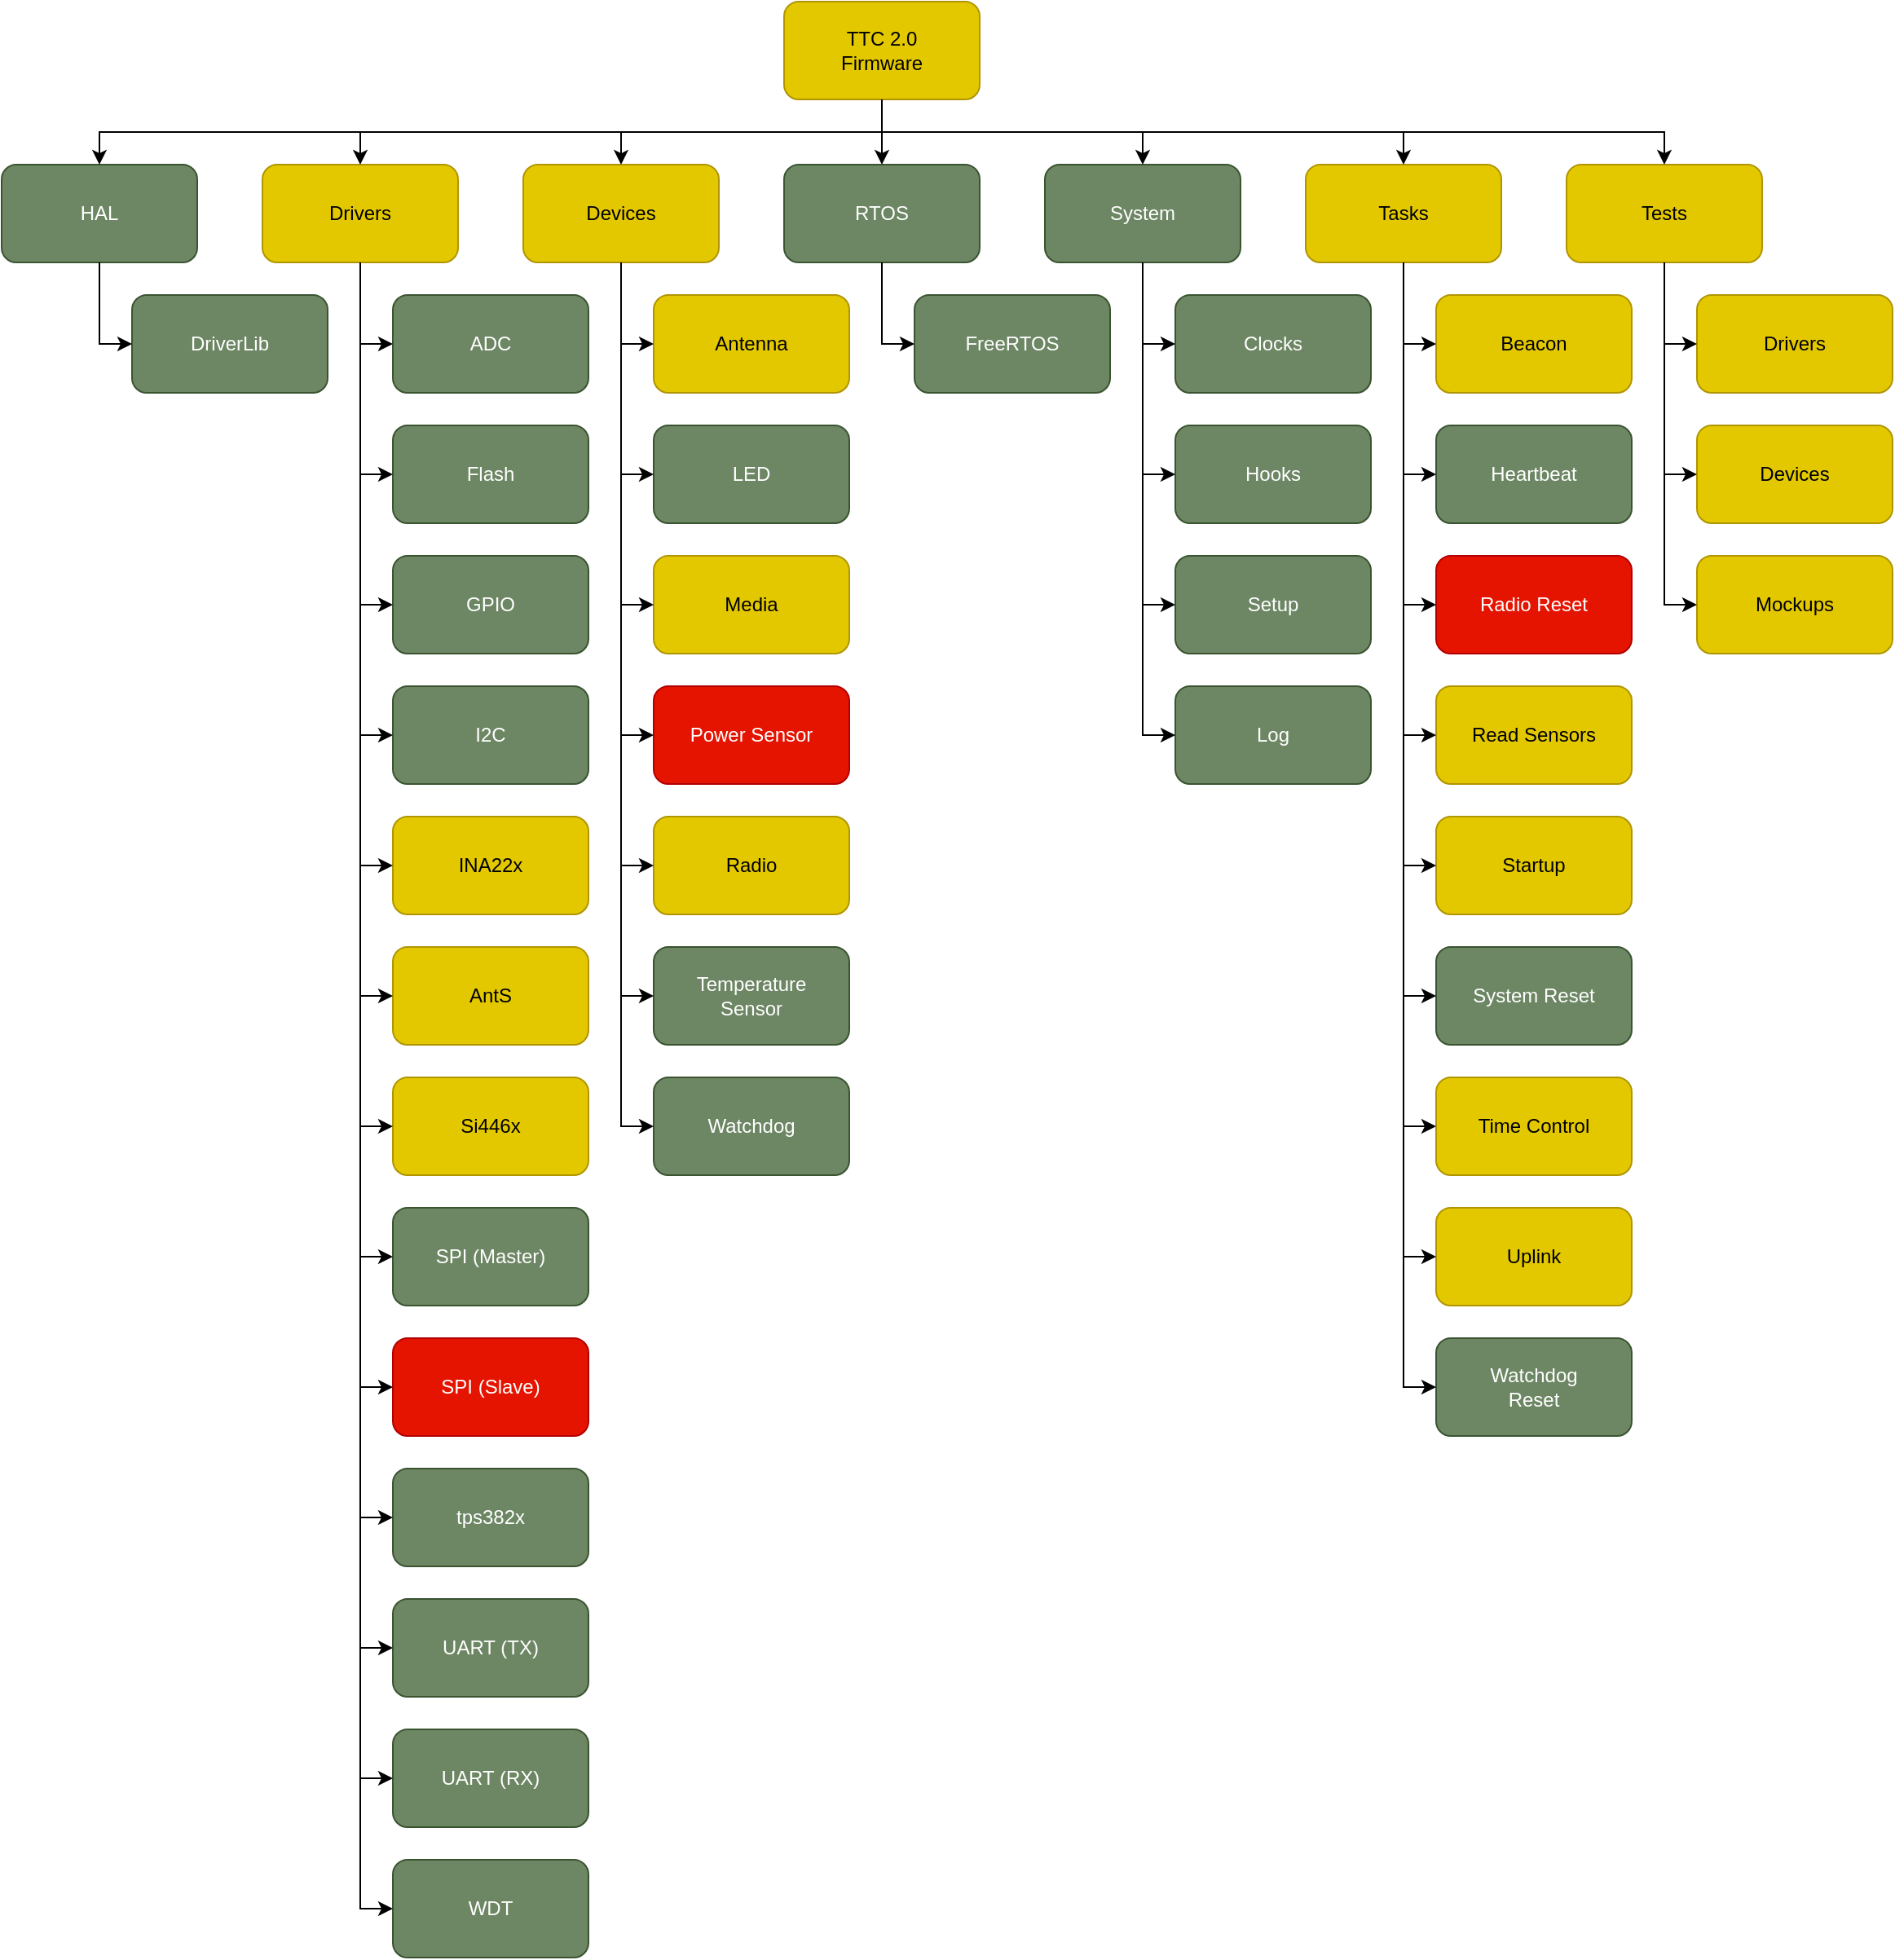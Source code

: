<mxfile version="16.5.1" type="device"><diagram id="0qJPchqlG3AJ2SKAlhdZ" name="Page-1"><mxGraphModel dx="1422" dy="873" grid="1" gridSize="10" guides="1" tooltips="1" connect="1" arrows="1" fold="1" page="1" pageScale="1" pageWidth="3300" pageHeight="2339" math="0" shadow="0"><root><mxCell id="0"/><mxCell id="1" parent="0"/><mxCell id="wKr-DCmSTUYVzHx5VQgJ-1" value="Drivers" style="rounded=1;whiteSpace=wrap;html=1;fillColor=#e3c800;fontColor=#000000;strokeColor=#B09500;" parent="1" vertex="1"><mxGeometry x="360" y="440" width="120" height="60" as="geometry"/></mxCell><mxCell id="wKr-DCmSTUYVzHx5VQgJ-2" value="Devices" style="rounded=1;whiteSpace=wrap;html=1;fillColor=#e3c800;fontColor=#000000;strokeColor=#B09500;" parent="1" vertex="1"><mxGeometry x="520" y="440" width="120" height="60" as="geometry"/></mxCell><mxCell id="wKr-DCmSTUYVzHx5VQgJ-3" value="Tasks" style="rounded=1;whiteSpace=wrap;html=1;fillColor=#e3c800;fontColor=#000000;strokeColor=#B09500;" parent="1" vertex="1"><mxGeometry x="1000" y="440" width="120" height="60" as="geometry"/></mxCell><mxCell id="wKr-DCmSTUYVzHx5VQgJ-4" value="ADC" style="rounded=1;whiteSpace=wrap;html=1;fillColor=#6d8764;fontColor=#ffffff;strokeColor=#3A5431;" parent="1" vertex="1"><mxGeometry x="440" y="520" width="120" height="60" as="geometry"/></mxCell><mxCell id="wKr-DCmSTUYVzHx5VQgJ-5" value="Flash" style="rounded=1;whiteSpace=wrap;html=1;fillColor=#6d8764;fontColor=#ffffff;strokeColor=#3A5431;" parent="1" vertex="1"><mxGeometry x="440" y="600" width="120" height="60" as="geometry"/></mxCell><mxCell id="wKr-DCmSTUYVzHx5VQgJ-6" value="GPIO" style="rounded=1;whiteSpace=wrap;html=1;fillColor=#6d8764;fontColor=#ffffff;strokeColor=#3A5431;" parent="1" vertex="1"><mxGeometry x="440" y="680" width="120" height="60" as="geometry"/></mxCell><mxCell id="wKr-DCmSTUYVzHx5VQgJ-7" value="I2C" style="rounded=1;whiteSpace=wrap;html=1;fillColor=#6d8764;fontColor=#ffffff;strokeColor=#3A5431;" parent="1" vertex="1"><mxGeometry x="440" y="760" width="120" height="60" as="geometry"/></mxCell><mxCell id="wKr-DCmSTUYVzHx5VQgJ-8" value="INA22x" style="rounded=1;whiteSpace=wrap;html=1;fillColor=#e3c800;fontColor=#000000;strokeColor=#B09500;" parent="1" vertex="1"><mxGeometry x="440" y="840" width="120" height="60" as="geometry"/></mxCell><mxCell id="wKr-DCmSTUYVzHx5VQgJ-9" value="AntS" style="rounded=1;whiteSpace=wrap;html=1;fillColor=#e3c800;fontColor=#000000;strokeColor=#B09500;" parent="1" vertex="1"><mxGeometry x="440" y="920" width="120" height="60" as="geometry"/></mxCell><mxCell id="wKr-DCmSTUYVzHx5VQgJ-10" value="Si446x" style="rounded=1;whiteSpace=wrap;html=1;fillColor=#e3c800;fontColor=#000000;strokeColor=#B09500;" parent="1" vertex="1"><mxGeometry x="440" y="1000" width="120" height="60" as="geometry"/></mxCell><mxCell id="wKr-DCmSTUYVzHx5VQgJ-11" value="SPI (Master)" style="rounded=1;whiteSpace=wrap;html=1;fillColor=#6d8764;fontColor=#ffffff;strokeColor=#3A5431;" parent="1" vertex="1"><mxGeometry x="440" y="1080" width="120" height="60" as="geometry"/></mxCell><mxCell id="wKr-DCmSTUYVzHx5VQgJ-12" value="SPI (Slave)" style="rounded=1;whiteSpace=wrap;html=1;fillColor=#e51400;fontColor=#ffffff;strokeColor=#B20000;" parent="1" vertex="1"><mxGeometry x="440" y="1160" width="120" height="60" as="geometry"/></mxCell><mxCell id="wKr-DCmSTUYVzHx5VQgJ-13" value="tps382x" style="rounded=1;whiteSpace=wrap;html=1;fillColor=#6d8764;fontColor=#ffffff;strokeColor=#3A5431;" parent="1" vertex="1"><mxGeometry x="440" y="1240" width="120" height="60" as="geometry"/></mxCell><mxCell id="wKr-DCmSTUYVzHx5VQgJ-14" value="WDT" style="rounded=1;whiteSpace=wrap;html=1;fillColor=#6d8764;fontColor=#ffffff;strokeColor=#3A5431;" parent="1" vertex="1"><mxGeometry x="440" y="1480" width="120" height="60" as="geometry"/></mxCell><mxCell id="wKr-DCmSTUYVzHx5VQgJ-16" value="UART (TX)" style="rounded=1;whiteSpace=wrap;html=1;fillColor=#6d8764;fontColor=#ffffff;strokeColor=#3A5431;" parent="1" vertex="1"><mxGeometry x="440" y="1320" width="120" height="60" as="geometry"/></mxCell><mxCell id="wKr-DCmSTUYVzHx5VQgJ-17" value="UART (RX)" style="rounded=1;whiteSpace=wrap;html=1;fillColor=#6d8764;fontColor=#ffffff;strokeColor=#3A5431;" parent="1" vertex="1"><mxGeometry x="440" y="1400" width="120" height="60" as="geometry"/></mxCell><mxCell id="wKr-DCmSTUYVzHx5VQgJ-18" value="" style="endArrow=classic;html=1;rounded=0;entryX=0;entryY=0.5;entryDx=0;entryDy=0;exitX=0.5;exitY=1;exitDx=0;exitDy=0;" parent="1" source="wKr-DCmSTUYVzHx5VQgJ-1" target="wKr-DCmSTUYVzHx5VQgJ-4" edge="1"><mxGeometry width="50" height="50" relative="1" as="geometry"><mxPoint x="330" y="580" as="sourcePoint"/><mxPoint x="380" y="530" as="targetPoint"/><Array as="points"><mxPoint x="420" y="550"/></Array></mxGeometry></mxCell><mxCell id="wKr-DCmSTUYVzHx5VQgJ-19" value="" style="endArrow=classic;html=1;rounded=0;entryX=0;entryY=0.5;entryDx=0;entryDy=0;exitX=0.5;exitY=1;exitDx=0;exitDy=0;" parent="1" source="wKr-DCmSTUYVzHx5VQgJ-1" target="wKr-DCmSTUYVzHx5VQgJ-5" edge="1"><mxGeometry width="50" height="50" relative="1" as="geometry"><mxPoint x="230" y="710" as="sourcePoint"/><mxPoint x="280" y="660" as="targetPoint"/><Array as="points"><mxPoint x="420" y="630"/></Array></mxGeometry></mxCell><mxCell id="wKr-DCmSTUYVzHx5VQgJ-20" value="" style="endArrow=classic;html=1;rounded=0;entryX=0;entryY=0.5;entryDx=0;entryDy=0;exitX=0.5;exitY=1;exitDx=0;exitDy=0;" parent="1" source="wKr-DCmSTUYVzHx5VQgJ-1" target="wKr-DCmSTUYVzHx5VQgJ-6" edge="1"><mxGeometry width="50" height="50" relative="1" as="geometry"><mxPoint x="340" y="760" as="sourcePoint"/><mxPoint x="390" y="710" as="targetPoint"/><Array as="points"><mxPoint x="420" y="710"/></Array></mxGeometry></mxCell><mxCell id="wKr-DCmSTUYVzHx5VQgJ-21" value="" style="endArrow=classic;html=1;rounded=0;entryX=0;entryY=0.5;entryDx=0;entryDy=0;exitX=0.5;exitY=1;exitDx=0;exitDy=0;" parent="1" source="wKr-DCmSTUYVzHx5VQgJ-1" target="wKr-DCmSTUYVzHx5VQgJ-7" edge="1"><mxGeometry width="50" height="50" relative="1" as="geometry"><mxPoint x="260" y="810" as="sourcePoint"/><mxPoint x="310" y="760" as="targetPoint"/><Array as="points"><mxPoint x="420" y="790"/></Array></mxGeometry></mxCell><mxCell id="wKr-DCmSTUYVzHx5VQgJ-22" value="" style="endArrow=classic;html=1;rounded=0;entryX=0;entryY=0.5;entryDx=0;entryDy=0;exitX=0.5;exitY=1;exitDx=0;exitDy=0;" parent="1" source="wKr-DCmSTUYVzHx5VQgJ-1" target="wKr-DCmSTUYVzHx5VQgJ-8" edge="1"><mxGeometry width="50" height="50" relative="1" as="geometry"><mxPoint x="260" y="890" as="sourcePoint"/><mxPoint x="310" y="840" as="targetPoint"/><Array as="points"><mxPoint x="420" y="870"/></Array></mxGeometry></mxCell><mxCell id="wKr-DCmSTUYVzHx5VQgJ-23" value="" style="endArrow=classic;html=1;rounded=0;entryX=0;entryY=0.5;entryDx=0;entryDy=0;exitX=0.5;exitY=1;exitDx=0;exitDy=0;" parent="1" source="wKr-DCmSTUYVzHx5VQgJ-1" target="wKr-DCmSTUYVzHx5VQgJ-9" edge="1"><mxGeometry width="50" height="50" relative="1" as="geometry"><mxPoint x="260" y="1010" as="sourcePoint"/><mxPoint x="310" y="960" as="targetPoint"/><Array as="points"><mxPoint x="420" y="950"/></Array></mxGeometry></mxCell><mxCell id="wKr-DCmSTUYVzHx5VQgJ-24" value="" style="endArrow=classic;html=1;rounded=0;entryX=0;entryY=0.5;entryDx=0;entryDy=0;exitX=0.5;exitY=1;exitDx=0;exitDy=0;" parent="1" source="wKr-DCmSTUYVzHx5VQgJ-1" target="wKr-DCmSTUYVzHx5VQgJ-10" edge="1"><mxGeometry width="50" height="50" relative="1" as="geometry"><mxPoint x="340" y="720" as="sourcePoint"/><mxPoint x="380" y="1050" as="targetPoint"/><Array as="points"><mxPoint x="420" y="1030"/></Array></mxGeometry></mxCell><mxCell id="wKr-DCmSTUYVzHx5VQgJ-25" value="" style="endArrow=classic;html=1;rounded=0;entryX=0;entryY=0.5;entryDx=0;entryDy=0;exitX=0.5;exitY=1;exitDx=0;exitDy=0;" parent="1" source="wKr-DCmSTUYVzHx5VQgJ-1" target="wKr-DCmSTUYVzHx5VQgJ-11" edge="1"><mxGeometry width="50" height="50" relative="1" as="geometry"><mxPoint x="350" y="790" as="sourcePoint"/><mxPoint x="320" y="1130" as="targetPoint"/><Array as="points"><mxPoint x="420" y="1110"/></Array></mxGeometry></mxCell><mxCell id="wKr-DCmSTUYVzHx5VQgJ-26" value="" style="endArrow=classic;html=1;rounded=0;entryX=0;entryY=0.5;entryDx=0;entryDy=0;exitX=0.5;exitY=1;exitDx=0;exitDy=0;" parent="1" source="wKr-DCmSTUYVzHx5VQgJ-1" target="wKr-DCmSTUYVzHx5VQgJ-12" edge="1"><mxGeometry width="50" height="50" relative="1" as="geometry"><mxPoint x="330" y="1280" as="sourcePoint"/><mxPoint x="420" y="1200" as="targetPoint"/><Array as="points"><mxPoint x="420" y="1190"/></Array></mxGeometry></mxCell><mxCell id="wKr-DCmSTUYVzHx5VQgJ-27" value="" style="endArrow=classic;html=1;rounded=0;entryX=0;entryY=0.5;entryDx=0;entryDy=0;exitX=0.5;exitY=1;exitDx=0;exitDy=0;" parent="1" source="wKr-DCmSTUYVzHx5VQgJ-1" target="wKr-DCmSTUYVzHx5VQgJ-13" edge="1"><mxGeometry width="50" height="50" relative="1" as="geometry"><mxPoint x="140" y="1270" as="sourcePoint"/><mxPoint x="190" y="1220" as="targetPoint"/><Array as="points"><mxPoint x="420" y="1270"/></Array></mxGeometry></mxCell><mxCell id="wKr-DCmSTUYVzHx5VQgJ-28" value="" style="endArrow=classic;html=1;rounded=0;entryX=0;entryY=0.5;entryDx=0;entryDy=0;exitX=0.5;exitY=1;exitDx=0;exitDy=0;" parent="1" source="wKr-DCmSTUYVzHx5VQgJ-1" target="wKr-DCmSTUYVzHx5VQgJ-16" edge="1"><mxGeometry width="50" height="50" relative="1" as="geometry"><mxPoint x="310" y="1095.152" as="sourcePoint"/><mxPoint x="300" y="1330" as="targetPoint"/><Array as="points"><mxPoint x="420" y="1350"/></Array></mxGeometry></mxCell><mxCell id="wKr-DCmSTUYVzHx5VQgJ-29" value="" style="endArrow=classic;html=1;rounded=0;entryX=0;entryY=0.5;entryDx=0;entryDy=0;exitX=0.5;exitY=1;exitDx=0;exitDy=0;" parent="1" source="wKr-DCmSTUYVzHx5VQgJ-1" target="wKr-DCmSTUYVzHx5VQgJ-17" edge="1"><mxGeometry width="50" height="50" relative="1" as="geometry"><mxPoint x="300" y="880" as="sourcePoint"/><mxPoint x="280" y="1490" as="targetPoint"/><Array as="points"><mxPoint x="420" y="1430"/></Array></mxGeometry></mxCell><mxCell id="wKr-DCmSTUYVzHx5VQgJ-30" value="" style="endArrow=classic;html=1;rounded=0;entryX=0;entryY=0.5;entryDx=0;entryDy=0;exitX=0.5;exitY=1;exitDx=0;exitDy=0;" parent="1" source="wKr-DCmSTUYVzHx5VQgJ-1" target="wKr-DCmSTUYVzHx5VQgJ-14" edge="1"><mxGeometry width="50" height="50" relative="1" as="geometry"><mxPoint x="260" y="1080" as="sourcePoint"/><mxPoint x="240" y="1560" as="targetPoint"/><Array as="points"><mxPoint x="420" y="1510"/></Array></mxGeometry></mxCell><mxCell id="wKr-DCmSTUYVzHx5VQgJ-32" value="Antenna" style="rounded=1;whiteSpace=wrap;html=1;fillColor=#e3c800;fontColor=#000000;strokeColor=#B09500;" parent="1" vertex="1"><mxGeometry x="600" y="520" width="120" height="60" as="geometry"/></mxCell><mxCell id="wKr-DCmSTUYVzHx5VQgJ-33" value="Media" style="rounded=1;whiteSpace=wrap;html=1;fillColor=#e3c800;fontColor=#000000;strokeColor=#B09500;" parent="1" vertex="1"><mxGeometry x="600" y="680" width="120" height="60" as="geometry"/></mxCell><mxCell id="wKr-DCmSTUYVzHx5VQgJ-34" value="Power Sensor" style="rounded=1;whiteSpace=wrap;html=1;fillColor=#e51400;fontColor=#ffffff;strokeColor=#B20000;" parent="1" vertex="1"><mxGeometry x="600" y="760" width="120" height="60" as="geometry"/></mxCell><mxCell id="wKr-DCmSTUYVzHx5VQgJ-35" value="Radio" style="rounded=1;whiteSpace=wrap;html=1;fillColor=#e3c800;fontColor=#000000;strokeColor=#B09500;" parent="1" vertex="1"><mxGeometry x="600" y="840" width="120" height="60" as="geometry"/></mxCell><mxCell id="wKr-DCmSTUYVzHx5VQgJ-36" value="Temperature&lt;br&gt;Sensor" style="rounded=1;whiteSpace=wrap;html=1;fillColor=#6d8764;fontColor=#ffffff;strokeColor=#3A5431;" parent="1" vertex="1"><mxGeometry x="600" y="920" width="120" height="60" as="geometry"/></mxCell><mxCell id="wKr-DCmSTUYVzHx5VQgJ-37" value="Watchdog" style="rounded=1;whiteSpace=wrap;html=1;fillColor=#6d8764;fontColor=#ffffff;strokeColor=#3A5431;" parent="1" vertex="1"><mxGeometry x="600" y="1000" width="120" height="60" as="geometry"/></mxCell><mxCell id="wKr-DCmSTUYVzHx5VQgJ-42" value="LED" style="rounded=1;whiteSpace=wrap;html=1;fillColor=#6d8764;fontColor=#ffffff;strokeColor=#3A5431;" parent="1" vertex="1"><mxGeometry x="600" y="600" width="120" height="60" as="geometry"/></mxCell><mxCell id="wKr-DCmSTUYVzHx5VQgJ-43" value="Beacon" style="rounded=1;whiteSpace=wrap;html=1;fillColor=#e3c800;fontColor=#000000;strokeColor=#B09500;" parent="1" vertex="1"><mxGeometry x="1080" y="520" width="120" height="60" as="geometry"/></mxCell><mxCell id="wKr-DCmSTUYVzHx5VQgJ-44" value="Heartbeat" style="rounded=1;whiteSpace=wrap;html=1;fillColor=#6d8764;fontColor=#ffffff;strokeColor=#3A5431;" parent="1" vertex="1"><mxGeometry x="1080" y="600" width="120" height="60" as="geometry"/></mxCell><mxCell id="wKr-DCmSTUYVzHx5VQgJ-45" value="Radio Reset" style="rounded=1;whiteSpace=wrap;html=1;fillColor=#e51400;fontColor=#ffffff;strokeColor=#B20000;" parent="1" vertex="1"><mxGeometry x="1080" y="680" width="120" height="60" as="geometry"/></mxCell><mxCell id="wKr-DCmSTUYVzHx5VQgJ-46" value="Read Sensors" style="rounded=1;whiteSpace=wrap;html=1;fillColor=#e3c800;fontColor=#000000;strokeColor=#B09500;" parent="1" vertex="1"><mxGeometry x="1080" y="760" width="120" height="60" as="geometry"/></mxCell><mxCell id="wKr-DCmSTUYVzHx5VQgJ-47" value="Startup" style="rounded=1;whiteSpace=wrap;html=1;fillColor=#e3c800;fontColor=#000000;strokeColor=#B09500;" parent="1" vertex="1"><mxGeometry x="1080" y="840" width="120" height="60" as="geometry"/></mxCell><mxCell id="wKr-DCmSTUYVzHx5VQgJ-48" value="System Reset" style="rounded=1;whiteSpace=wrap;html=1;fillColor=#6d8764;fontColor=#ffffff;strokeColor=#3A5431;" parent="1" vertex="1"><mxGeometry x="1080" y="920" width="120" height="60" as="geometry"/></mxCell><mxCell id="wKr-DCmSTUYVzHx5VQgJ-49" value="Time Control" style="rounded=1;whiteSpace=wrap;html=1;fillColor=#e3c800;fontColor=#000000;strokeColor=#B09500;" parent="1" vertex="1"><mxGeometry x="1080" y="1000" width="120" height="60" as="geometry"/></mxCell><mxCell id="wKr-DCmSTUYVzHx5VQgJ-50" value="Uplink" style="rounded=1;whiteSpace=wrap;html=1;fillColor=#e3c800;fontColor=#000000;strokeColor=#B09500;" parent="1" vertex="1"><mxGeometry x="1080" y="1080" width="120" height="60" as="geometry"/></mxCell><mxCell id="wKr-DCmSTUYVzHx5VQgJ-51" value="Watchdog&lt;br&gt;Reset" style="rounded=1;whiteSpace=wrap;html=1;fillColor=#6d8764;fontColor=#ffffff;strokeColor=#3A5431;" parent="1" vertex="1"><mxGeometry x="1080" y="1160" width="120" height="60" as="geometry"/></mxCell><mxCell id="wKr-DCmSTUYVzHx5VQgJ-52" value="" style="endArrow=classic;html=1;rounded=0;entryX=0;entryY=0.5;entryDx=0;entryDy=0;exitX=0.5;exitY=1;exitDx=0;exitDy=0;" parent="1" source="wKr-DCmSTUYVzHx5VQgJ-2" target="wKr-DCmSTUYVzHx5VQgJ-32" edge="1"><mxGeometry width="50" height="50" relative="1" as="geometry"><mxPoint x="550" y="630" as="sourcePoint"/><mxPoint x="600" y="580" as="targetPoint"/><Array as="points"><mxPoint x="580" y="550"/></Array></mxGeometry></mxCell><mxCell id="wKr-DCmSTUYVzHx5VQgJ-53" value="" style="endArrow=classic;html=1;rounded=0;entryX=0;entryY=0.5;entryDx=0;entryDy=0;exitX=0.5;exitY=1;exitDx=0;exitDy=0;" parent="1" source="wKr-DCmSTUYVzHx5VQgJ-2" target="wKr-DCmSTUYVzHx5VQgJ-42" edge="1"><mxGeometry width="50" height="50" relative="1" as="geometry"><mxPoint x="530" y="650" as="sourcePoint"/><mxPoint x="580" y="600" as="targetPoint"/><Array as="points"><mxPoint x="580" y="630"/></Array></mxGeometry></mxCell><mxCell id="wKr-DCmSTUYVzHx5VQgJ-54" value="" style="endArrow=classic;html=1;rounded=0;entryX=0;entryY=0.5;entryDx=0;entryDy=0;exitX=0.5;exitY=1;exitDx=0;exitDy=0;" parent="1" edge="1"><mxGeometry width="50" height="50" relative="1" as="geometry"><mxPoint x="580" y="500" as="sourcePoint"/><mxPoint x="600" y="710" as="targetPoint"/><Array as="points"><mxPoint x="580" y="710"/></Array></mxGeometry></mxCell><mxCell id="wKr-DCmSTUYVzHx5VQgJ-55" value="" style="endArrow=classic;html=1;rounded=0;entryX=0;entryY=0.5;entryDx=0;entryDy=0;exitX=0.5;exitY=1;exitDx=0;exitDy=0;" parent="1" edge="1"><mxGeometry width="50" height="50" relative="1" as="geometry"><mxPoint x="580" y="500" as="sourcePoint"/><mxPoint x="600" y="790" as="targetPoint"/><Array as="points"><mxPoint x="580" y="790"/></Array></mxGeometry></mxCell><mxCell id="wKr-DCmSTUYVzHx5VQgJ-56" value="" style="endArrow=classic;html=1;rounded=0;entryX=0;entryY=0.5;entryDx=0;entryDy=0;exitX=0.5;exitY=1;exitDx=0;exitDy=0;" parent="1" edge="1"><mxGeometry width="50" height="50" relative="1" as="geometry"><mxPoint x="1060" y="500" as="sourcePoint"/><mxPoint x="1080" y="550" as="targetPoint"/><Array as="points"><mxPoint x="1060" y="550"/></Array></mxGeometry></mxCell><mxCell id="wKr-DCmSTUYVzHx5VQgJ-57" value="" style="endArrow=classic;html=1;rounded=0;entryX=0;entryY=0.5;entryDx=0;entryDy=0;exitX=0.5;exitY=1;exitDx=0;exitDy=0;" parent="1" edge="1"><mxGeometry width="50" height="50" relative="1" as="geometry"><mxPoint x="1060" y="500" as="sourcePoint"/><mxPoint x="1080" y="630" as="targetPoint"/><Array as="points"><mxPoint x="1060" y="630"/></Array></mxGeometry></mxCell><mxCell id="wKr-DCmSTUYVzHx5VQgJ-58" value="" style="endArrow=classic;html=1;rounded=0;entryX=0;entryY=0.5;entryDx=0;entryDy=0;exitX=0.5;exitY=1;exitDx=0;exitDy=0;" parent="1" edge="1"><mxGeometry width="50" height="50" relative="1" as="geometry"><mxPoint x="1060" y="500" as="sourcePoint"/><mxPoint x="1080" y="710.0" as="targetPoint"/><Array as="points"><mxPoint x="1060" y="710"/></Array></mxGeometry></mxCell><mxCell id="wKr-DCmSTUYVzHx5VQgJ-59" value="" style="endArrow=classic;html=1;rounded=0;entryX=0;entryY=0.5;entryDx=0;entryDy=0;exitX=0.5;exitY=1;exitDx=0;exitDy=0;" parent="1" edge="1"><mxGeometry width="50" height="50" relative="1" as="geometry"><mxPoint x="1060" y="500" as="sourcePoint"/><mxPoint x="1080" y="790" as="targetPoint"/><Array as="points"><mxPoint x="1060" y="790"/></Array></mxGeometry></mxCell><mxCell id="wKr-DCmSTUYVzHx5VQgJ-60" value="" style="endArrow=classic;html=1;rounded=0;entryX=0;entryY=0.5;entryDx=0;entryDy=0;exitX=0.5;exitY=1;exitDx=0;exitDy=0;" parent="1" edge="1"><mxGeometry width="50" height="50" relative="1" as="geometry"><mxPoint x="580.0" y="500" as="sourcePoint"/><mxPoint x="600.0" y="870" as="targetPoint"/><Array as="points"><mxPoint x="580" y="870"/></Array></mxGeometry></mxCell><mxCell id="wKr-DCmSTUYVzHx5VQgJ-61" value="" style="endArrow=classic;html=1;rounded=0;entryX=0;entryY=0.5;entryDx=0;entryDy=0;exitX=0.5;exitY=1;exitDx=0;exitDy=0;" parent="1" edge="1"><mxGeometry width="50" height="50" relative="1" as="geometry"><mxPoint x="1060" y="500" as="sourcePoint"/><mxPoint x="1080" y="870" as="targetPoint"/><Array as="points"><mxPoint x="1060" y="870"/></Array></mxGeometry></mxCell><mxCell id="wKr-DCmSTUYVzHx5VQgJ-62" value="" style="endArrow=classic;html=1;rounded=0;entryX=0;entryY=0.5;entryDx=0;entryDy=0;exitX=0.5;exitY=1;exitDx=0;exitDy=0;" parent="1" edge="1"><mxGeometry width="50" height="50" relative="1" as="geometry"><mxPoint x="580.0" y="500" as="sourcePoint"/><mxPoint x="600.0" y="950" as="targetPoint"/><Array as="points"><mxPoint x="580" y="950"/></Array></mxGeometry></mxCell><mxCell id="wKr-DCmSTUYVzHx5VQgJ-63" value="" style="endArrow=classic;html=1;rounded=0;entryX=0;entryY=0.5;entryDx=0;entryDy=0;exitX=0.5;exitY=1;exitDx=0;exitDy=0;" parent="1" edge="1"><mxGeometry width="50" height="50" relative="1" as="geometry"><mxPoint x="1060" y="500" as="sourcePoint"/><mxPoint x="1080" y="950" as="targetPoint"/><Array as="points"><mxPoint x="1060" y="950"/></Array></mxGeometry></mxCell><mxCell id="wKr-DCmSTUYVzHx5VQgJ-65" value="" style="endArrow=classic;html=1;rounded=0;entryX=0;entryY=0.5;entryDx=0;entryDy=0;exitX=0.5;exitY=1;exitDx=0;exitDy=0;" parent="1" edge="1"><mxGeometry width="50" height="50" relative="1" as="geometry"><mxPoint x="580" y="500" as="sourcePoint"/><mxPoint x="600" y="1030" as="targetPoint"/><Array as="points"><mxPoint x="580" y="1030"/></Array></mxGeometry></mxCell><mxCell id="wKr-DCmSTUYVzHx5VQgJ-66" value="" style="endArrow=classic;html=1;rounded=0;entryX=0;entryY=0.5;entryDx=0;entryDy=0;exitX=0.5;exitY=1;exitDx=0;exitDy=0;" parent="1" edge="1"><mxGeometry width="50" height="50" relative="1" as="geometry"><mxPoint x="1060" y="500" as="sourcePoint"/><mxPoint x="1080" y="1030" as="targetPoint"/><Array as="points"><mxPoint x="1060" y="1030"/></Array></mxGeometry></mxCell><mxCell id="wKr-DCmSTUYVzHx5VQgJ-68" value="" style="endArrow=classic;html=1;rounded=0;entryX=0;entryY=0.5;entryDx=0;entryDy=0;exitX=0.5;exitY=1;exitDx=0;exitDy=0;" parent="1" edge="1"><mxGeometry width="50" height="50" relative="1" as="geometry"><mxPoint x="1060" y="500" as="sourcePoint"/><mxPoint x="1080" y="1110" as="targetPoint"/><Array as="points"><mxPoint x="1060" y="1110"/></Array></mxGeometry></mxCell><mxCell id="wKr-DCmSTUYVzHx5VQgJ-70" value="" style="endArrow=classic;html=1;rounded=0;entryX=0;entryY=0.5;entryDx=0;entryDy=0;exitX=0.5;exitY=1;exitDx=0;exitDy=0;" parent="1" edge="1"><mxGeometry width="50" height="50" relative="1" as="geometry"><mxPoint x="1060" y="500" as="sourcePoint"/><mxPoint x="1080" y="1190" as="targetPoint"/><Array as="points"><mxPoint x="1060" y="1190"/></Array></mxGeometry></mxCell><mxCell id="wKr-DCmSTUYVzHx5VQgJ-73" value="TTC 2.0&lt;br&gt;Firmware" style="rounded=1;whiteSpace=wrap;html=1;fillColor=#e3c800;fontColor=#000000;strokeColor=#B09500;" parent="1" vertex="1"><mxGeometry x="680" y="340" width="120" height="60" as="geometry"/></mxCell><mxCell id="wKr-DCmSTUYVzHx5VQgJ-74" value="Tests" style="rounded=1;whiteSpace=wrap;html=1;fillColor=#e3c800;fontColor=#000000;strokeColor=#B09500;" parent="1" vertex="1"><mxGeometry x="1160" y="440" width="120" height="60" as="geometry"/></mxCell><mxCell id="wKr-DCmSTUYVzHx5VQgJ-75" value="RTOS" style="rounded=1;whiteSpace=wrap;html=1;fillColor=#6d8764;fontColor=#ffffff;strokeColor=#3A5431;" parent="1" vertex="1"><mxGeometry x="680" y="440" width="120" height="60" as="geometry"/></mxCell><mxCell id="wKr-DCmSTUYVzHx5VQgJ-76" value="FreeRTOS" style="rounded=1;whiteSpace=wrap;html=1;fillColor=#6d8764;fontColor=#ffffff;strokeColor=#3A5431;" parent="1" vertex="1"><mxGeometry x="760" y="520" width="120" height="60" as="geometry"/></mxCell><mxCell id="wKr-DCmSTUYVzHx5VQgJ-77" value="HAL" style="rounded=1;whiteSpace=wrap;html=1;fillColor=#6d8764;fontColor=#ffffff;strokeColor=#3A5431;" parent="1" vertex="1"><mxGeometry x="200" y="440" width="120" height="60" as="geometry"/></mxCell><mxCell id="wKr-DCmSTUYVzHx5VQgJ-78" value="DriverLib" style="rounded=1;whiteSpace=wrap;html=1;fillColor=#6d8764;fontColor=#ffffff;strokeColor=#3A5431;" parent="1" vertex="1"><mxGeometry x="280" y="520" width="120" height="60" as="geometry"/></mxCell><mxCell id="wKr-DCmSTUYVzHx5VQgJ-79" value="" style="endArrow=classic;html=1;rounded=0;entryX=0;entryY=0.5;entryDx=0;entryDy=0;exitX=0.5;exitY=1;exitDx=0;exitDy=0;" parent="1" source="wKr-DCmSTUYVzHx5VQgJ-77" target="wKr-DCmSTUYVzHx5VQgJ-78" edge="1"><mxGeometry width="50" height="50" relative="1" as="geometry"><mxPoint x="150" y="650" as="sourcePoint"/><mxPoint x="200" y="600" as="targetPoint"/><Array as="points"><mxPoint x="260" y="550"/></Array></mxGeometry></mxCell><mxCell id="wKr-DCmSTUYVzHx5VQgJ-80" value="System" style="rounded=1;whiteSpace=wrap;html=1;fillColor=#6d8764;fontColor=#ffffff;strokeColor=#3A5431;" parent="1" vertex="1"><mxGeometry x="840" y="440" width="120" height="60" as="geometry"/></mxCell><mxCell id="wKr-DCmSTUYVzHx5VQgJ-81" value="" style="endArrow=classic;html=1;rounded=0;exitX=0.5;exitY=1;exitDx=0;exitDy=0;entryX=0.5;entryY=0;entryDx=0;entryDy=0;" parent="1" source="wKr-DCmSTUYVzHx5VQgJ-73" target="wKr-DCmSTUYVzHx5VQgJ-77" edge="1"><mxGeometry width="50" height="50" relative="1" as="geometry"><mxPoint x="440" y="370" as="sourcePoint"/><mxPoint x="490" y="320" as="targetPoint"/><Array as="points"><mxPoint x="740" y="420"/><mxPoint x="260" y="420"/></Array></mxGeometry></mxCell><mxCell id="wKr-DCmSTUYVzHx5VQgJ-82" value="" style="endArrow=classic;html=1;rounded=0;exitX=0.5;exitY=1;exitDx=0;exitDy=0;entryX=0.5;entryY=0;entryDx=0;entryDy=0;" parent="1" source="wKr-DCmSTUYVzHx5VQgJ-73" target="wKr-DCmSTUYVzHx5VQgJ-1" edge="1"><mxGeometry width="50" height="50" relative="1" as="geometry"><mxPoint x="530" y="360" as="sourcePoint"/><mxPoint x="580" y="310" as="targetPoint"/><Array as="points"><mxPoint x="740" y="420"/><mxPoint x="420" y="420"/></Array></mxGeometry></mxCell><mxCell id="wKr-DCmSTUYVzHx5VQgJ-84" value="" style="endArrow=classic;html=1;rounded=0;entryX=0.5;entryY=0;entryDx=0;entryDy=0;" parent="1" target="wKr-DCmSTUYVzHx5VQgJ-2" edge="1"><mxGeometry width="50" height="50" relative="1" as="geometry"><mxPoint x="740" y="400" as="sourcePoint"/><mxPoint x="590" y="270" as="targetPoint"/><Array as="points"><mxPoint x="740" y="420"/><mxPoint x="580" y="420"/></Array></mxGeometry></mxCell><mxCell id="wKr-DCmSTUYVzHx5VQgJ-85" value="" style="endArrow=classic;html=1;rounded=0;exitX=0.5;exitY=1;exitDx=0;exitDy=0;" parent="1" source="wKr-DCmSTUYVzHx5VQgJ-73" target="wKr-DCmSTUYVzHx5VQgJ-75" edge="1"><mxGeometry width="50" height="50" relative="1" as="geometry"><mxPoint x="910" y="340" as="sourcePoint"/><mxPoint x="960" y="290" as="targetPoint"/></mxGeometry></mxCell><mxCell id="wKr-DCmSTUYVzHx5VQgJ-86" value="" style="endArrow=classic;html=1;rounded=0;exitX=0.5;exitY=1;exitDx=0;exitDy=0;entryX=0.5;entryY=0;entryDx=0;entryDy=0;" parent="1" source="wKr-DCmSTUYVzHx5VQgJ-73" target="wKr-DCmSTUYVzHx5VQgJ-80" edge="1"><mxGeometry width="50" height="50" relative="1" as="geometry"><mxPoint x="850" y="400" as="sourcePoint"/><mxPoint x="900" y="350" as="targetPoint"/><Array as="points"><mxPoint x="740" y="420"/><mxPoint x="900" y="420"/></Array></mxGeometry></mxCell><mxCell id="wKr-DCmSTUYVzHx5VQgJ-87" value="" style="endArrow=classic;html=1;rounded=0;entryX=0.5;entryY=0;entryDx=0;entryDy=0;" parent="1" target="wKr-DCmSTUYVzHx5VQgJ-3" edge="1"><mxGeometry width="50" height="50" relative="1" as="geometry"><mxPoint x="740" y="400" as="sourcePoint"/><mxPoint x="1010" y="330" as="targetPoint"/><Array as="points"><mxPoint x="740" y="420"/><mxPoint x="1060" y="420"/></Array></mxGeometry></mxCell><mxCell id="wKr-DCmSTUYVzHx5VQgJ-88" value="" style="endArrow=classic;html=1;rounded=0;entryX=0.5;entryY=0;entryDx=0;entryDy=0;exitX=0.5;exitY=1;exitDx=0;exitDy=0;" parent="1" source="wKr-DCmSTUYVzHx5VQgJ-73" target="wKr-DCmSTUYVzHx5VQgJ-74" edge="1"><mxGeometry width="50" height="50" relative="1" as="geometry"><mxPoint x="1060" y="390" as="sourcePoint"/><mxPoint x="1110" y="340" as="targetPoint"/><Array as="points"><mxPoint x="740" y="420"/><mxPoint x="1220" y="420"/></Array></mxGeometry></mxCell><mxCell id="wKr-DCmSTUYVzHx5VQgJ-89" value="" style="endArrow=classic;html=1;rounded=0;entryX=0;entryY=0.5;entryDx=0;entryDy=0;exitX=0.5;exitY=1;exitDx=0;exitDy=0;" parent="1" edge="1"><mxGeometry width="50" height="50" relative="1" as="geometry"><mxPoint x="740" y="500" as="sourcePoint"/><mxPoint x="760" y="550" as="targetPoint"/><Array as="points"><mxPoint x="740" y="550"/></Array></mxGeometry></mxCell><mxCell id="wKr-DCmSTUYVzHx5VQgJ-90" value="Clocks" style="rounded=1;whiteSpace=wrap;html=1;fillColor=#6d8764;fontColor=#ffffff;strokeColor=#3A5431;" parent="1" vertex="1"><mxGeometry x="920" y="520" width="120" height="60" as="geometry"/></mxCell><mxCell id="wKr-DCmSTUYVzHx5VQgJ-91" value="Hooks" style="rounded=1;whiteSpace=wrap;html=1;fillColor=#6d8764;fontColor=#ffffff;strokeColor=#3A5431;" parent="1" vertex="1"><mxGeometry x="920" y="600" width="120" height="60" as="geometry"/></mxCell><mxCell id="wKr-DCmSTUYVzHx5VQgJ-92" value="Setup" style="rounded=1;whiteSpace=wrap;html=1;fillColor=#6d8764;fontColor=#ffffff;strokeColor=#3A5431;" parent="1" vertex="1"><mxGeometry x="920" y="680" width="120" height="60" as="geometry"/></mxCell><mxCell id="wKr-DCmSTUYVzHx5VQgJ-93" value="Log" style="rounded=1;whiteSpace=wrap;html=1;fillColor=#6d8764;fontColor=#ffffff;strokeColor=#3A5431;" parent="1" vertex="1"><mxGeometry x="920" y="760" width="120" height="60" as="geometry"/></mxCell><mxCell id="wKr-DCmSTUYVzHx5VQgJ-94" value="" style="endArrow=classic;html=1;rounded=0;entryX=0;entryY=0.5;entryDx=0;entryDy=0;exitX=0.5;exitY=1;exitDx=0;exitDy=0;" parent="1" source="wKr-DCmSTUYVzHx5VQgJ-80" target="wKr-DCmSTUYVzHx5VQgJ-90" edge="1"><mxGeometry width="50" height="50" relative="1" as="geometry"><mxPoint x="760" y="680" as="sourcePoint"/><mxPoint x="810" y="630" as="targetPoint"/><Array as="points"><mxPoint x="900" y="550"/></Array></mxGeometry></mxCell><mxCell id="wKr-DCmSTUYVzHx5VQgJ-96" value="" style="endArrow=classic;html=1;rounded=0;entryX=0;entryY=0.5;entryDx=0;entryDy=0;exitX=0.5;exitY=1;exitDx=0;exitDy=0;" parent="1" edge="1"><mxGeometry width="50" height="50" relative="1" as="geometry"><mxPoint x="900" y="500" as="sourcePoint"/><mxPoint x="920" y="630" as="targetPoint"/><Array as="points"><mxPoint x="900" y="630"/></Array></mxGeometry></mxCell><mxCell id="wKr-DCmSTUYVzHx5VQgJ-98" value="" style="endArrow=classic;html=1;rounded=0;entryX=0;entryY=0.5;entryDx=0;entryDy=0;exitX=0.5;exitY=1;exitDx=0;exitDy=0;" parent="1" edge="1"><mxGeometry width="50" height="50" relative="1" as="geometry"><mxPoint x="900" y="500" as="sourcePoint"/><mxPoint x="920" y="710" as="targetPoint"/><Array as="points"><mxPoint x="900" y="710"/></Array></mxGeometry></mxCell><mxCell id="wKr-DCmSTUYVzHx5VQgJ-99" value="" style="endArrow=classic;html=1;rounded=0;entryX=0;entryY=0.5;entryDx=0;entryDy=0;exitX=0.5;exitY=1;exitDx=0;exitDy=0;" parent="1" edge="1"><mxGeometry width="50" height="50" relative="1" as="geometry"><mxPoint x="900" y="500" as="sourcePoint"/><mxPoint x="920" y="790" as="targetPoint"/><Array as="points"><mxPoint x="900" y="790"/></Array></mxGeometry></mxCell><mxCell id="wKr-DCmSTUYVzHx5VQgJ-100" value="Drivers" style="rounded=1;whiteSpace=wrap;html=1;fillColor=#e3c800;fontColor=#000000;strokeColor=#B09500;" parent="1" vertex="1"><mxGeometry x="1240" y="520" width="120" height="60" as="geometry"/></mxCell><mxCell id="wKr-DCmSTUYVzHx5VQgJ-101" value="Devices" style="rounded=1;whiteSpace=wrap;html=1;fillColor=#e3c800;fontColor=#000000;strokeColor=#B09500;" parent="1" vertex="1"><mxGeometry x="1240" y="600" width="120" height="60" as="geometry"/></mxCell><mxCell id="wKr-DCmSTUYVzHx5VQgJ-102" value="Mockups" style="rounded=1;whiteSpace=wrap;html=1;fillColor=#e3c800;fontColor=#000000;strokeColor=#B09500;" parent="1" vertex="1"><mxGeometry x="1240" y="680" width="120" height="60" as="geometry"/></mxCell><mxCell id="wKr-DCmSTUYVzHx5VQgJ-105" value="" style="endArrow=classic;html=1;rounded=0;entryX=0;entryY=0.5;entryDx=0;entryDy=0;exitX=0.5;exitY=1;exitDx=0;exitDy=0;" parent="1" edge="1"><mxGeometry width="50" height="50" relative="1" as="geometry"><mxPoint x="1220" y="500" as="sourcePoint"/><mxPoint x="1240" y="550" as="targetPoint"/><Array as="points"><mxPoint x="1220" y="550"/></Array></mxGeometry></mxCell><mxCell id="wKr-DCmSTUYVzHx5VQgJ-108" value="" style="endArrow=classic;html=1;rounded=0;entryX=0;entryY=0.5;entryDx=0;entryDy=0;exitX=0.5;exitY=1;exitDx=0;exitDy=0;" parent="1" edge="1"><mxGeometry width="50" height="50" relative="1" as="geometry"><mxPoint x="1220" y="500" as="sourcePoint"/><mxPoint x="1240" y="630" as="targetPoint"/><Array as="points"><mxPoint x="1220" y="630"/></Array></mxGeometry></mxCell><mxCell id="wKr-DCmSTUYVzHx5VQgJ-109" value="" style="endArrow=classic;html=1;rounded=0;entryX=0;entryY=0.5;entryDx=0;entryDy=0;exitX=0.5;exitY=1;exitDx=0;exitDy=0;" parent="1" edge="1"><mxGeometry width="50" height="50" relative="1" as="geometry"><mxPoint x="1220" y="500" as="sourcePoint"/><mxPoint x="1240" y="710" as="targetPoint"/><Array as="points"><mxPoint x="1220" y="710"/></Array></mxGeometry></mxCell></root></mxGraphModel></diagram></mxfile>